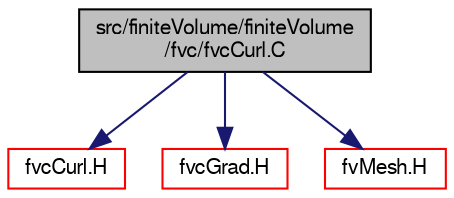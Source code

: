 digraph "src/finiteVolume/finiteVolume/fvc/fvcCurl.C"
{
  bgcolor="transparent";
  edge [fontname="FreeSans",fontsize="10",labelfontname="FreeSans",labelfontsize="10"];
  node [fontname="FreeSans",fontsize="10",shape=record];
  Node0 [label="src/finiteVolume/finiteVolume\l/fvc/fvcCurl.C",height=0.2,width=0.4,color="black", fillcolor="grey75", style="filled", fontcolor="black"];
  Node0 -> Node1 [color="midnightblue",fontsize="10",style="solid",fontname="FreeSans"];
  Node1 [label="fvcCurl.H",height=0.2,width=0.4,color="red",URL="$a02942.html",tooltip="Calculate the curl of the given volField by constructing the Hodge-dual of the symmetric part of the ..."];
  Node0 -> Node60 [color="midnightblue",fontsize="10",style="solid",fontname="FreeSans"];
  Node60 [label="fvcGrad.H",height=0.2,width=0.4,color="red",URL="$a02978.html",tooltip="Calculate the gradient of the given field. "];
  Node0 -> Node62 [color="midnightblue",fontsize="10",style="solid",fontname="FreeSans"];
  Node62 [label="fvMesh.H",height=0.2,width=0.4,color="red",URL="$a03533.html"];
}
